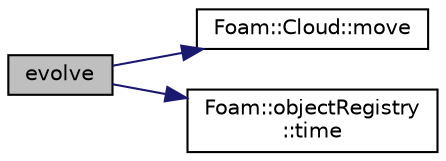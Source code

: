 digraph "evolve"
{
  bgcolor="transparent";
  edge [fontname="Helvetica",fontsize="10",labelfontname="Helvetica",labelfontsize="10"];
  node [fontname="Helvetica",fontsize="10",shape=record];
  rankdir="LR";
  Node33 [label="evolve",height=0.2,width=0.4,color="black", fillcolor="grey75", style="filled", fontcolor="black"];
  Node33 -> Node34 [color="midnightblue",fontsize="10",style="solid",fontname="Helvetica"];
  Node34 [label="Foam::Cloud::move",height=0.2,width=0.4,color="black",URL="$a24697.html#a1aa654ad94ec7ea9f8cbfd730b2bb2ce",tooltip="Move the particles. "];
  Node33 -> Node35 [color="midnightblue",fontsize="10",style="solid",fontname="Helvetica"];
  Node35 [label="Foam::objectRegistry\l::time",height=0.2,width=0.4,color="black",URL="$a27433.html#a0d94096809fe3376b29a2a29ca11bb18",tooltip="Return time. "];
}
